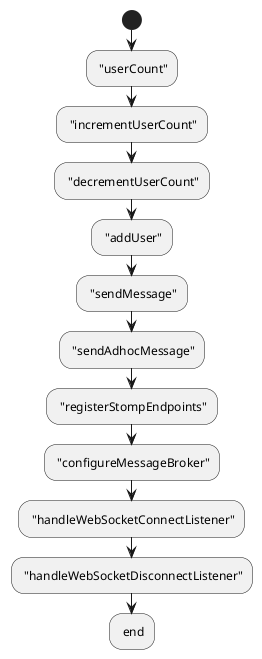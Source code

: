 @startuml

start
- "userCount"
- "incrementUserCount"
- "decrementUserCount"
- "addUser"
- "sendMessage"
- "sendAdhocMessage"
- "registerStompEndpoints"
- "configureMessageBroker"
- "handleWebSocketConnectListener"
- "handleWebSocketDisconnectListener"
- end

@enduml
